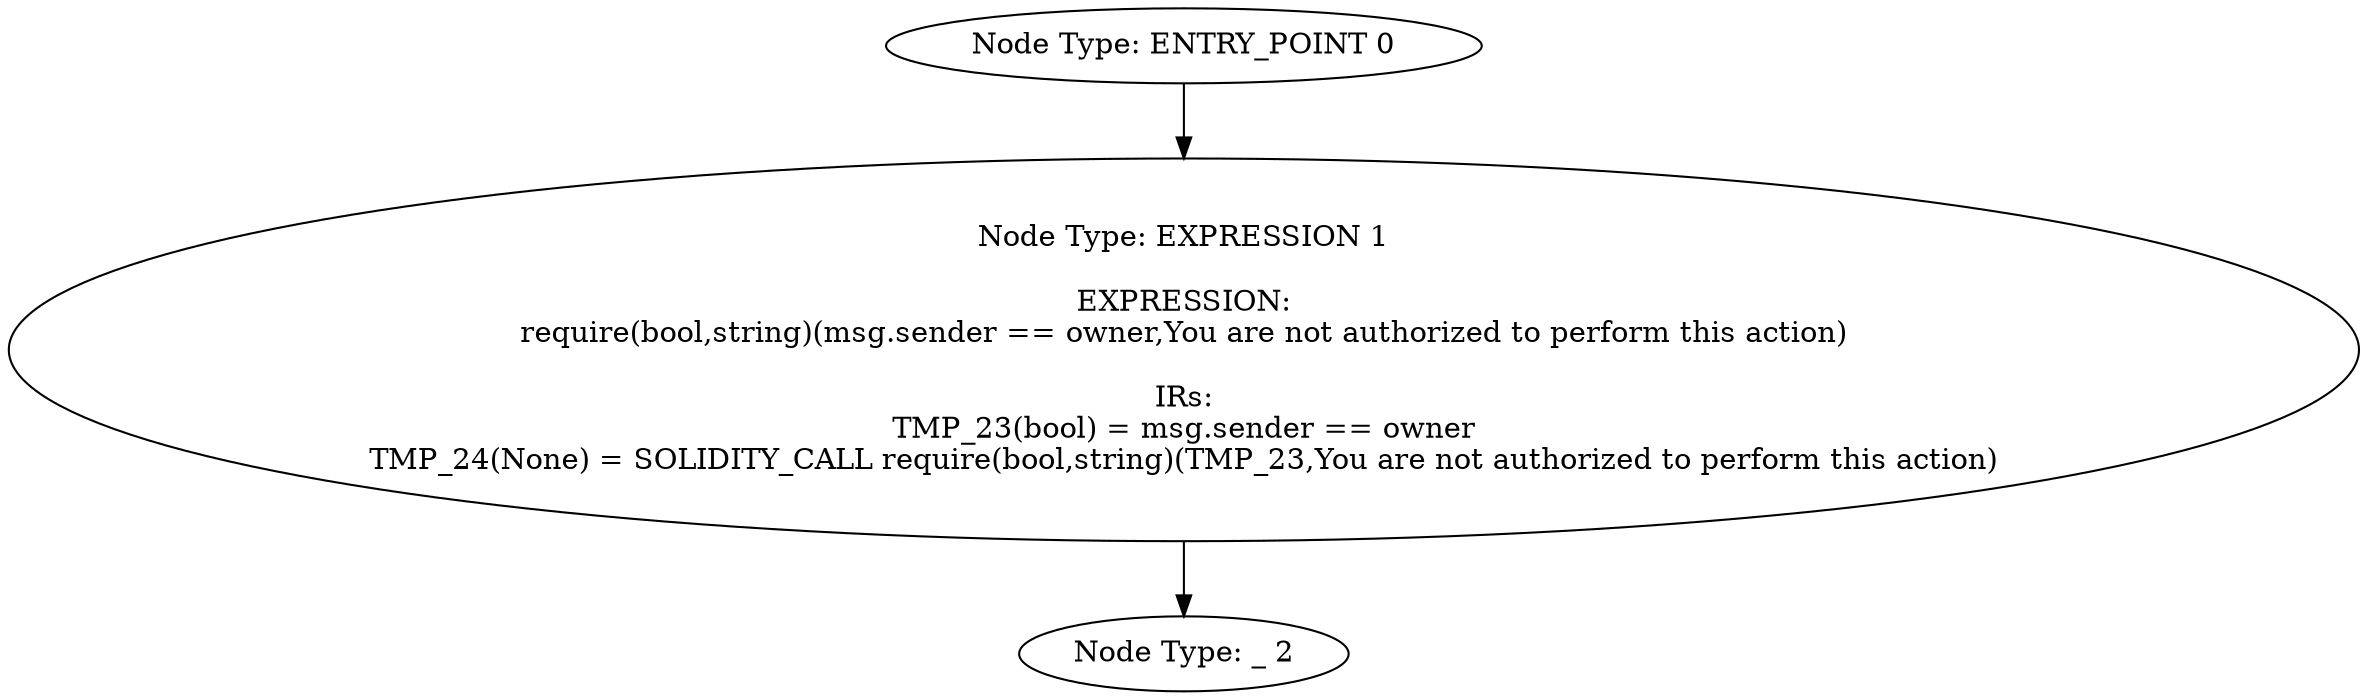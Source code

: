 digraph{
0[label="Node Type: ENTRY_POINT 0
"];
0->1;
1[label="Node Type: EXPRESSION 1

EXPRESSION:
require(bool,string)(msg.sender == owner,You are not authorized to perform this action)

IRs:
TMP_23(bool) = msg.sender == owner
TMP_24(None) = SOLIDITY_CALL require(bool,string)(TMP_23,You are not authorized to perform this action)"];
1->2;
2[label="Node Type: _ 2
"];
}
